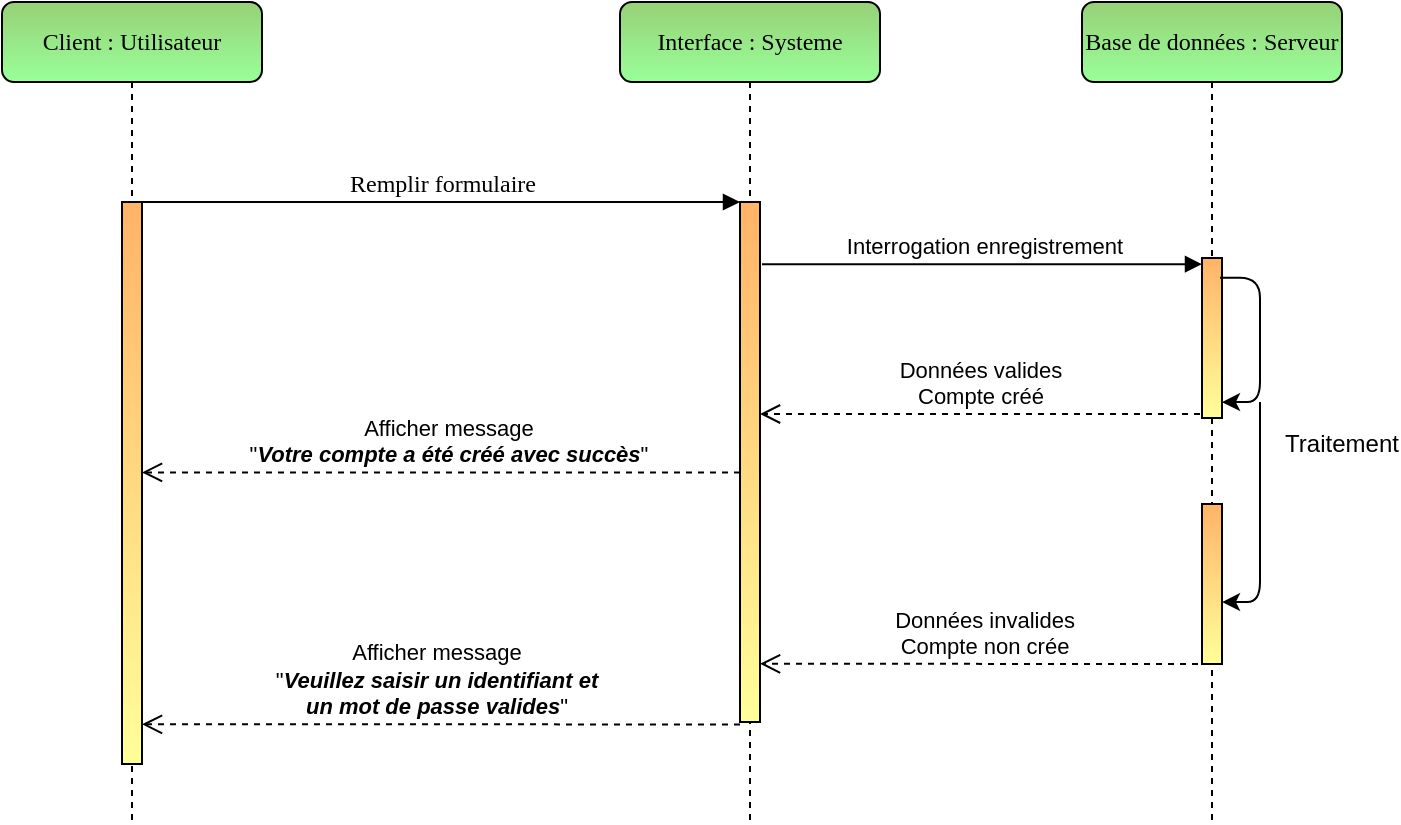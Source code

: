 <mxfile version="12.1.3" type="device" pages="1"><diagram id="_yo0-4kOw9uGykR3NXeL" name="Page-1"><mxGraphModel dx="2241" dy="945" grid="0" gridSize="10" guides="1" tooltips="1" connect="1" arrows="1" fold="1" page="0" pageScale="1" pageWidth="827" pageHeight="1169" math="0" shadow="0"><root><mxCell id="0"/><mxCell id="1" parent="0"/><mxCell id="NKKEZ0dw4VFtrMEK6N5y-1" value="Interface : Systeme" style="shape=umlLifeline;perimeter=lifelinePerimeter;whiteSpace=wrap;html=1;container=1;collapsible=0;recursiveResize=0;outlineConnect=0;rounded=1;shadow=0;comic=0;labelBackgroundColor=none;strokeColor=#000000;strokeWidth=1;fillColor=#97D077;fontFamily=Verdana;fontSize=12;align=center;gradientColor=#99FF99;glass=0;" parent="1" vertex="1"><mxGeometry x="204" y="79" width="130" height="410" as="geometry"/></mxCell><mxCell id="NKKEZ0dw4VFtrMEK6N5y-2" value="" style="html=1;points=[];perimeter=orthogonalPerimeter;rounded=0;shadow=0;comic=0;labelBackgroundColor=none;strokeColor=#000000;strokeWidth=1;fillColor=#FFB366;fontFamily=Verdana;fontSize=12;fontColor=#000000;align=center;gradientColor=#FFFF99;" parent="NKKEZ0dw4VFtrMEK6N5y-1" vertex="1"><mxGeometry x="60" y="100" width="10" height="260" as="geometry"/></mxCell><mxCell id="NKKEZ0dw4VFtrMEK6N5y-3" value="Base de données : Serveur" style="shape=umlLifeline;perimeter=lifelinePerimeter;whiteSpace=wrap;html=1;container=1;collapsible=0;recursiveResize=0;outlineConnect=0;rounded=1;shadow=0;comic=0;labelBackgroundColor=none;strokeColor=#000000;strokeWidth=1;fillColor=#97D077;fontFamily=Verdana;fontSize=12;align=center;gradientColor=#99FF99;glass=0;" parent="1" vertex="1"><mxGeometry x="435" y="79" width="130" height="410" as="geometry"/></mxCell><mxCell id="NKKEZ0dw4VFtrMEK6N5y-4" value="" style="html=1;points=[];perimeter=orthogonalPerimeter;fillColor=#FFB366;gradientColor=#FFFF99;" parent="NKKEZ0dw4VFtrMEK6N5y-3" vertex="1"><mxGeometry x="60" y="128" width="10" height="80" as="geometry"/></mxCell><mxCell id="NKKEZ0dw4VFtrMEK6N5y-5" value="" style="endArrow=classic;html=1;exitX=0.9;exitY=0.123;exitDx=0;exitDy=0;exitPerimeter=0;entryX=1;entryY=0.901;entryDx=0;entryDy=0;entryPerimeter=0;" parent="NKKEZ0dw4VFtrMEK6N5y-3" source="NKKEZ0dw4VFtrMEK6N5y-4" target="NKKEZ0dw4VFtrMEK6N5y-4" edge="1"><mxGeometry width="50" height="50" relative="1" as="geometry"><mxPoint x="-438" y="651" as="sourcePoint"/><mxPoint x="71" y="239.51" as="targetPoint"/><Array as="points"><mxPoint x="89" y="138"/><mxPoint x="89" y="200"/></Array></mxGeometry></mxCell><mxCell id="NKKEZ0dw4VFtrMEK6N5y-6" value="" style="html=1;points=[];perimeter=orthogonalPerimeter;rounded=0;shadow=0;comic=0;labelBackgroundColor=none;strokeColor=#000000;strokeWidth=1;fillColor=#FFB366;fontFamily=Verdana;fontSize=12;fontColor=#000000;align=center;gradientColor=#FFFF99;" parent="NKKEZ0dw4VFtrMEK6N5y-3" vertex="1"><mxGeometry x="60" y="251" width="10" height="80" as="geometry"/></mxCell><mxCell id="NKKEZ0dw4VFtrMEK6N5y-7" value="Client : Utilisateur" style="shape=umlLifeline;perimeter=lifelinePerimeter;whiteSpace=wrap;html=1;container=1;collapsible=0;recursiveResize=0;outlineConnect=0;rounded=1;shadow=0;comic=0;labelBackgroundColor=none;strokeColor=#000000;strokeWidth=1;fillColor=#97D077;fontFamily=Verdana;fontSize=12;align=center;gradientColor=#99FF99;glass=0;" parent="1" vertex="1"><mxGeometry x="-105" y="79" width="130" height="410" as="geometry"/></mxCell><mxCell id="NKKEZ0dw4VFtrMEK6N5y-8" value="" style="html=1;points=[];perimeter=orthogonalPerimeter;rounded=0;shadow=0;comic=0;labelBackgroundColor=none;strokeColor=#000000;strokeWidth=1;fillColor=#FFB366;fontFamily=Verdana;fontSize=12;fontColor=#000000;align=center;gradientColor=#FFFF99;" parent="NKKEZ0dw4VFtrMEK6N5y-7" vertex="1"><mxGeometry x="60" y="100" width="10" height="281" as="geometry"/></mxCell><mxCell id="NKKEZ0dw4VFtrMEK6N5y-9" value="Remplir formulaire" style="html=1;verticalAlign=bottom;endArrow=block;entryX=0;entryY=0;labelBackgroundColor=none;fontFamily=Verdana;fontSize=12;edgeStyle=elbowEdgeStyle;elbow=vertical;" parent="1" source="NKKEZ0dw4VFtrMEK6N5y-8" target="NKKEZ0dw4VFtrMEK6N5y-2" edge="1"><mxGeometry relative="1" as="geometry"><mxPoint x="220" y="190" as="sourcePoint"/></mxGeometry></mxCell><mxCell id="NKKEZ0dw4VFtrMEK6N5y-10" value="Interrogation enregistrement " style="html=1;verticalAlign=bottom;endArrow=block;labelBackgroundColor=none;exitX=1.1;exitY=0.108;exitDx=0;exitDy=0;exitPerimeter=0;" parent="1" target="NKKEZ0dw4VFtrMEK6N5y-4" edge="1"><mxGeometry x="0.005" relative="1" as="geometry"><mxPoint x="275" y="210.08" as="sourcePoint"/><mxPoint x="465" y="210" as="targetPoint"/><mxPoint as="offset"/></mxGeometry></mxCell><mxCell id="NKKEZ0dw4VFtrMEK6N5y-11" value="&lt;div&gt;Données valides&lt;/div&gt;&lt;div&gt;Compte créé&lt;/div&gt;" style="html=1;verticalAlign=bottom;endArrow=open;dashed=1;endSize=8;exitX=-0.1;exitY=0.975;exitDx=0;exitDy=0;exitPerimeter=0;labelBackgroundColor=none;" parent="1" source="NKKEZ0dw4VFtrMEK6N5y-4" target="NKKEZ0dw4VFtrMEK6N5y-2" edge="1"><mxGeometry relative="1" as="geometry"><mxPoint x="274" y="289" as="targetPoint"/><mxPoint x="464" y="327.51" as="sourcePoint"/><mxPoint as="offset"/></mxGeometry></mxCell><mxCell id="NKKEZ0dw4VFtrMEK6N5y-12" value="&lt;div&gt;Afficher message &lt;br&gt;&lt;/div&gt;&lt;div&gt;&quot;&lt;i&gt;&lt;b&gt;Votre compte a été créé avec succès&lt;/b&gt;&lt;/i&gt;&quot;&lt;/div&gt;" style="html=1;verticalAlign=bottom;endArrow=open;dashed=1;endSize=8;exitX=0;exitY=0.52;exitDx=0;exitDy=0;exitPerimeter=0;labelBackgroundColor=none;" parent="1" source="NKKEZ0dw4VFtrMEK6N5y-2" target="NKKEZ0dw4VFtrMEK6N5y-8" edge="1"><mxGeometry x="-0.023" relative="1" as="geometry"><mxPoint x="12" y="349" as="targetPoint"/><mxPoint x="240.5" y="327.91" as="sourcePoint"/><mxPoint as="offset"/></mxGeometry></mxCell><mxCell id="NKKEZ0dw4VFtrMEK6N5y-13" value="Traitement" style="text;html=1;strokeColor=none;fillColor=none;align=center;verticalAlign=middle;whiteSpace=wrap;rounded=0;shadow=0;glass=0;" parent="1" vertex="1"><mxGeometry x="545" y="290" width="40" height="20" as="geometry"/></mxCell><mxCell id="NKKEZ0dw4VFtrMEK6N5y-14" value="" style="endArrow=classic;html=1;entryX=1;entryY=0.613;entryDx=0;entryDy=0;entryPerimeter=0;" parent="1" target="NKKEZ0dw4VFtrMEK6N5y-6" edge="1"><mxGeometry width="50" height="50" relative="1" as="geometry"><mxPoint x="524" y="279" as="sourcePoint"/><mxPoint x="-25" y="680" as="targetPoint"/><Array as="points"><mxPoint x="524" y="379"/></Array></mxGeometry></mxCell><mxCell id="NKKEZ0dw4VFtrMEK6N5y-15" value="&lt;div&gt;Données invalides&lt;/div&gt;&lt;div&gt;Compte non crée&lt;/div&gt;" style="html=1;verticalAlign=bottom;endArrow=open;dashed=1;endSize=8;exitX=0.4;exitY=1;exitDx=0;exitDy=0;exitPerimeter=0;entryX=1;entryY=0.888;entryDx=0;entryDy=0;entryPerimeter=0;labelBackgroundColor=none;" parent="1" source="NKKEZ0dw4VFtrMEK6N5y-6" target="NKKEZ0dw4VFtrMEK6N5y-2" edge="1"><mxGeometry x="0.005" relative="1" as="geometry"><mxPoint x="290" y="410" as="targetPoint"/><mxPoint x="442" y="409" as="sourcePoint"/><mxPoint as="offset"/></mxGeometry></mxCell><mxCell id="NKKEZ0dw4VFtrMEK6N5y-16" value="&lt;div&gt;Afficher message&lt;/div&gt;&lt;div&gt;&quot;&lt;i&gt;&lt;b&gt;Veuillez saisir un identifiant et &lt;br&gt;&lt;/b&gt;&lt;/i&gt;&lt;/div&gt;&lt;div&gt;&lt;i&gt;&lt;b&gt;un mot de passe valides&lt;/b&gt;&lt;/i&gt;&quot;&lt;/div&gt;" style="html=1;verticalAlign=bottom;endArrow=open;dashed=1;endSize=8;exitX=0;exitY=0.52;exitDx=0;exitDy=0;exitPerimeter=0;entryX=1;entryY=0.589;entryDx=0;entryDy=0;entryPerimeter=0;labelBackgroundColor=none;" parent="1" edge="1"><mxGeometry x="0.019" relative="1" as="geometry"><mxPoint x="-35" y="440.16" as="targetPoint"/><mxPoint x="264" y="440.2" as="sourcePoint"/><mxPoint as="offset"/></mxGeometry></mxCell></root></mxGraphModel></diagram></mxfile>